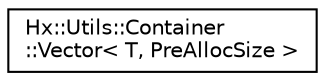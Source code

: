 digraph "Graphical Class Hierarchy"
{
  edge [fontname="Helvetica",fontsize="10",labelfontname="Helvetica",labelfontsize="10"];
  node [fontname="Helvetica",fontsize="10",shape=record];
  rankdir="LR";
  Node0 [label="Hx::Utils::Container\l::Vector\< T, PreAllocSize \>",height=0.2,width=0.4,color="black", fillcolor="white", style="filled",URL="$classHx_1_1Utils_1_1Container_1_1Vector.html"];
}
